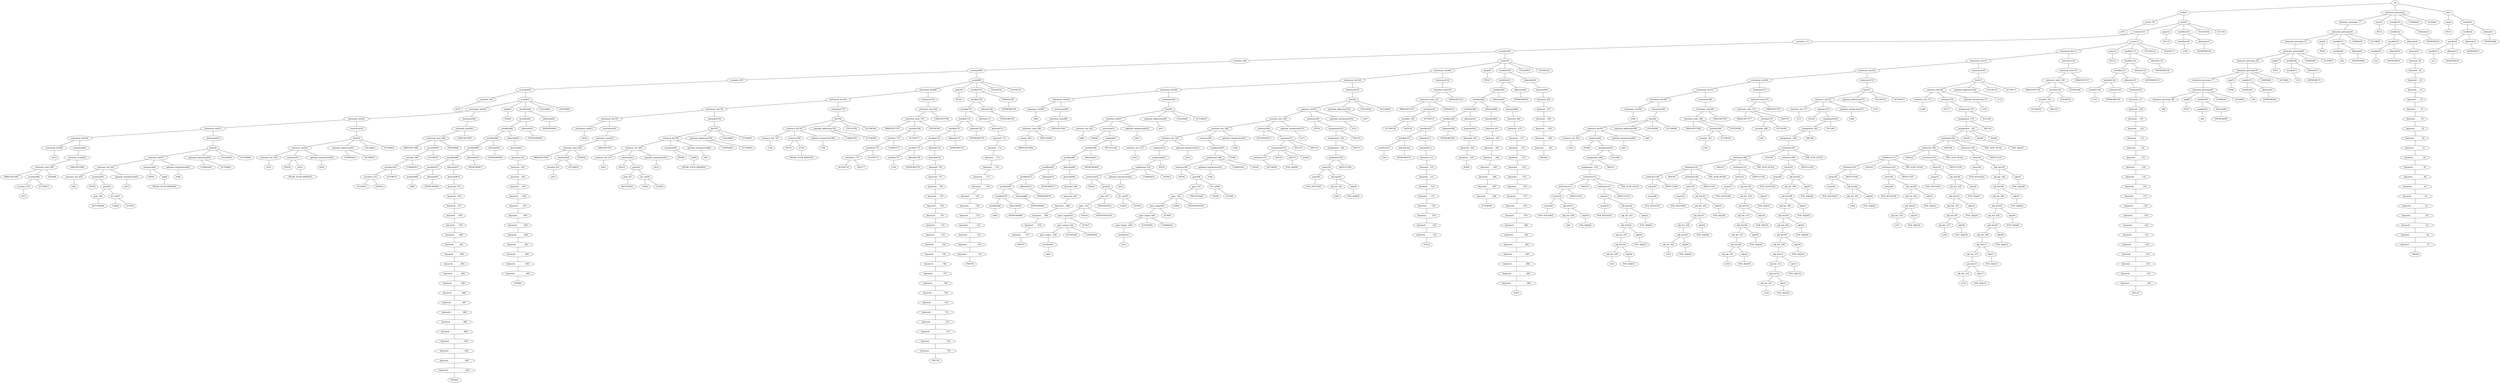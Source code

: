 strict graph {
	S0 -- actlist1
	S0 -- dramatis_personae2
	S0 -- title3

	title3 -- peq4
	title3 -- wordlist5

	wordlist5 -- wordlist6
	wordlist5 -- allwords7

	allwords7 -- ANYWORD8


	wordlist6 -- wordlist9
	wordlist6 -- allwords10

	allwords10 -- ANYWORD11


	wordlist9 -- wordlist12
	wordlist9 -- allwords13

	allwords13 -- ANYWORD14


	wordlist12 -- λ15

	peq4 -- PE16


	dramatis_personae2 -- dramatis_personae_17
	dramatis_personae2 -- peq18
	dramatis_personae2 -- wordlist19
	dramatis_personae2 -- COMMA20
	dramatis_personae2 -- ACTOR21



	wordlist19 -- wordlist22
	wordlist19 -- allwords23

	allwords23 -- ANYWORD24


	wordlist22 -- wordlist25
	wordlist22 -- allwords26

	allwords26 -- keyword27

	keyword27 -- keyword_28

	keyword_28 -- keyword__29

	keyword__29 -- keyword___30

	keyword___30 -- keyword____31

	keyword____31 -- keyword_____32

	keyword_____32 -- keyword______33

	keyword______33 -- keyword_______34

	keyword_______34 -- keyword________35

	keyword________35 -- keyword_________36

	keyword_________36 -- keyword__________37

	keyword__________37 -- keyword___________38

	keyword___________38 -- keyword____________39

	keyword____________39 -- keyword_____________40

	keyword_____________40 -- keyword______________41

	keyword______________41 -- keyword_______________42

	keyword_______________42 -- keyword________________43

	keyword________________43 -- keyword_________________44

	keyword_________________44 -- keyword__________________45

	keyword__________________45 -- keyword___________________46

	keyword___________________46 -- keyword____________________47

	keyword____________________47 -- THE48


	wordlist25 -- wordlist49
	wordlist25 -- allwords50

	allwords50 -- ANYWORD51


	wordlist49 -- λ52

	peq18 -- PE53


	dramatis_personae_17 -- dramatis_personae54

	dramatis_personae54 -- dramatis_personae_55
	dramatis_personae54 -- peq56
	dramatis_personae54 -- wordlist57
	dramatis_personae54 -- COMMA58
	dramatis_personae54 -- ACTOR59



	wordlist57 -- wordlist60
	wordlist57 -- allwords61

	allwords61 -- ANYWORD62


	wordlist60 -- λ63

	peq56 -- PE64


	dramatis_personae_55 -- dramatis_personae65

	dramatis_personae65 -- dramatis_personae_66
	dramatis_personae65 -- peq67
	dramatis_personae65 -- wordlist68
	dramatis_personae65 -- COMMA69
	dramatis_personae65 -- ACTOR70



	wordlist68 -- wordlist71
	wordlist68 -- allwords72

	allwords72 -- ANYWORD73


	wordlist71 -- λ74

	peq67 -- PE75


	dramatis_personae_66 -- dramatis_personae76

	dramatis_personae76 -- dramatis_personae_77
	dramatis_personae76 -- peq78
	dramatis_personae76 -- wordlist79
	dramatis_personae76 -- COMMA80
	dramatis_personae76 -- ACTOR81



	wordlist79 -- wordlist82
	wordlist79 -- allwords83

	allwords83 -- ANYWORD84


	wordlist82 -- λ85

	peq78 -- PE86


	dramatis_personae_77 -- dramatis_personae87

	dramatis_personae87 -- dramatis_personae_88
	dramatis_personae87 -- peq89
	dramatis_personae87 -- wordlist90
	dramatis_personae87 -- COMMA91
	dramatis_personae87 -- ACTOR92



	wordlist90 -- wordlist93
	wordlist90 -- allwords94

	allwords94 -- ANYWORD95


	wordlist93 -- λ96

	peq89 -- PE97


	dramatis_personae_88 -- λ98

	actlist1 -- actlist_99
	actlist1 -- act100

	act100 -- scenelist101
	act100 -- peq102
	act100 -- wordlist103
	act100 -- COLON104
	act100 -- ACT105



	wordlist103 -- wordlist106
	wordlist103 -- allwords107

	allwords107 -- ANYWORD108


	wordlist106 -- λ109

	peq102 -- PE110


	scenelist101 -- scenelist_111
	scenelist101 -- scene112

	scene112 -- statement_list113
	scene112 -- peq114
	scene112 -- wordlist115
	scene112 -- COLON116
	scene112 -- SCENE117



	wordlist115 -- wordlist118
	wordlist115 -- allwords119

	allwords119 -- ANYWORD120


	wordlist118 -- wordlist121
	wordlist118 -- allwords122

	allwords122 -- ANYWORD123


	wordlist121 -- wordlist124
	wordlist121 -- allwords125

	allwords125 -- keyword126

	keyword126 -- keyword_127

	keyword_127 -- keyword__128

	keyword__128 -- keyword___129

	keyword___129 -- keyword____130

	keyword____130 -- keyword_____131

	keyword_____131 -- keyword______132

	keyword______132 -- keyword_______133

	keyword_______133 -- keyword________134

	keyword________134 -- keyword_________135

	keyword_________135 -- keyword__________136

	keyword__________136 -- keyword___________137

	keyword___________137 -- keyword____________138

	keyword____________138 -- keyword_____________139

	keyword_____________139 -- keyword______________140

	keyword______________140 -- keyword_______________141

	keyword_______________141 -- keyword________________142

	keyword________________142 -- keyword_________________143

	keyword_________________143 -- keyword__________________144

	keyword__________________144 -- keyword___________________145

	keyword___________________145 -- keyword____________________146

	keyword____________________146 -- THE147


	wordlist124 -- wordlist148
	wordlist124 -- allwords149

	allwords149 -- ANYWORD150


	wordlist148 -- λ151

	peq114 -- PE152


	statement_list113 -- statement_list153
	statement_list113 -- statement154

	statement154 -- enterexit_stmt155

	enterexit_stmt155 -- enterexit_stmt_156
	enterexit_stmt155 -- LBRACKET157


	enterexit_stmt_156 -- RBRACKET158
	enterexit_stmt_156 -- actorlist159
	enterexit_stmt_156 -- ENTER160


	actorlist159 -- actorlist_161
	actorlist159 -- ACTOR162


	actorlist_161 -- ACTOR163
	actorlist_161 -- AND164




	statement_list153 -- statement_list165
	statement_list153 -- statement166

	statement166 -- line167

	line167 -- sentence_list168
	line167 -- optional_addressee169
	line167 -- COLON170
	line167 -- ACTOR171



	optional_addressee169 -- λ172

	sentence_list168 -- sentence_list_173
	sentence_list168 -- sentence174
	sentence_list168 -- optional_interjection175

	optional_interjection175 -- λ176

	sentence174 -- PE177
	sentence174 -- assignment178

	assignment178 -- assignment_179
	assignment178 -- YOU180


	assignment_179 -- assignment__181
	assignment_179 -- ARE182


	assignment__181 -- arithmetic183
	assignment__181 -- AS184
	assignment__181 -- adj185
	assignment__181 -- AS186


	adj185 -- POS_ADJ187



	arithmetic183 -- arithmetic188
	arithmetic183 -- AND189
	arithmetic183 -- arithmetic190
	arithmetic183 -- THE_SUM_OF191


	arithmetic190 -- value192
	arithmetic190 -- ARTICLE193


	value192 -- noun194
	value192 -- adj_list195

	adj_list195 -- adj_list_196
	adj_list195 -- adj197

	adj197 -- POS_ADJ198


	adj_list_196 -- adj_list199

	adj_list199 -- adj_list_200
	adj_list199 -- adj201

	adj201 -- POS_ADJ202


	adj_list_200 -- adj_list203

	adj_list203 -- adj_list_204
	adj_list203 -- adj205

	adj205 -- POS_ADJ206


	adj_list_204 -- adj_list207

	adj_list207 -- adj_list_208
	adj_list207 -- adj209

	adj209 -- POS_ADJ210


	adj_list_208 -- adj_list211

	adj_list211 -- adj_list_212
	adj_list211 -- adj213

	adj213 -- POS_ADJ214


	adj_list_212 -- adj_list215

	adj_list215 -- adj_list_216
	adj_list215 -- adj217

	adj217 -- POS_ADJ218


	adj_list_216 -- λ219

	noun194 -- POS_NOUN220



	arithmetic188 -- arithmetic221
	arithmetic188 -- AND222
	arithmetic188 -- arithmetic223
	arithmetic188 -- THE_SUM_OF224


	arithmetic223 -- value225
	arithmetic223 -- ARTICLE226


	value225 -- noun227
	value225 -- adj_list228

	adj_list228 -- adj_list_229
	adj_list228 -- adj230

	adj230 -- POS_ADJ231


	adj_list_229 -- adj_list232

	adj_list232 -- adj_list_233
	adj_list232 -- adj234

	adj234 -- POS_ADJ235


	adj_list_233 -- adj_list236

	adj_list236 -- adj_list_237
	adj_list236 -- adj238

	adj238 -- POS_ADJ239


	adj_list_237 -- λ240

	noun227 -- POS_NOUN241



	arithmetic221 -- arithmetic242
	arithmetic221 -- AND243
	arithmetic221 -- arithmetic244
	arithmetic221 -- THE_SUM_OF245


	arithmetic244 -- value246
	arithmetic244 -- ARTICLE247


	value246 -- noun248
	value246 -- adj_list249

	adj_list249 -- adj_list_250
	adj_list249 -- adj251

	adj251 -- POS_ADJ252


	adj_list_250 -- adj_list253

	adj_list253 -- adj_list_254
	adj_list253 -- adj255

	adj255 -- POS_ADJ256


	adj_list_254 -- λ257

	noun248 -- POS_NOUN258



	arithmetic242 -- value259
	arithmetic242 -- ARTICLE260


	value259 -- noun261
	value259 -- adj_list262

	adj_list262 -- adj_list_263
	adj_list262 -- adj264

	adj264 -- POS_ADJ265


	adj_list_263 -- λ266

	noun261 -- POS_NOUN267



	sentence_list_173 -- λ268

	statement_list165 -- statement_list269
	statement_list165 -- statement270

	statement270 -- line271

	line271 -- sentence_list272
	line271 -- optional_addressee273
	line271 -- COLON274
	line271 -- ACTOR275



	optional_addressee273 -- λ276

	sentence_list272 -- sentence_list_277
	sentence_list272 -- sentence278
	sentence_list272 -- optional_interjection279

	optional_interjection279 -- λ280

	sentence278 -- PE281
	sentence278 -- assignment282

	assignment282 -- assignment_283
	assignment282 -- YOU284


	assignment_283 -- assignment__285
	assignment_283 -- ARE286


	assignment__285 -- arithmetic287

	arithmetic287 -- arithmetic288
	arithmetic287 -- AND289
	arithmetic287 -- arithmetic290
	arithmetic287 -- THE_SUM_OF291


	arithmetic290 -- value292
	arithmetic290 -- ARTICLE293


	value292 -- noun294
	value292 -- adj_list295

	adj_list295 -- adj_list_296
	adj_list295 -- adj297

	adj297 -- POS_ADJ298


	adj_list_296 -- adj_list299

	adj_list299 -- adj_list_300
	adj_list299 -- adj301

	adj301 -- POS_ADJ302


	adj_list_300 -- adj_list303

	adj_list303 -- adj_list_304
	adj_list303 -- adj305

	adj305 -- POS_ADJ306


	adj_list_304 -- adj_list307

	adj_list307 -- adj_list_308
	adj_list307 -- adj309

	adj309 -- POS_ADJ310


	adj_list_308 -- adj_list311

	adj_list311 -- adj_list_312
	adj_list311 -- adj313

	adj313 -- POS_ADJ314


	adj_list_312 -- adj_list315

	adj_list315 -- adj_list_316
	adj_list315 -- adj317

	adj317 -- POS_ADJ318


	adj_list_316 -- λ319

	noun294 -- POS_NOUN320



	arithmetic288 -- arithmetic321
	arithmetic288 -- AND322
	arithmetic288 -- arithmetic323
	arithmetic288 -- THE_SUM_OF324


	arithmetic323 -- value325
	arithmetic323 -- ARTICLE326


	value325 -- noun327
	value325 -- adj_list328

	adj_list328 -- adj_list_329
	adj_list328 -- adj330

	adj330 -- POS_ADJ331


	adj_list_329 -- adj_list332

	adj_list332 -- adj_list_333
	adj_list332 -- adj334

	adj334 -- POS_ADJ335


	adj_list_333 -- adj_list336

	adj_list336 -- adj_list_337
	adj_list336 -- adj338

	adj338 -- POS_ADJ339


	adj_list_337 -- adj_list340

	adj_list340 -- adj_list_341
	adj_list340 -- adj342

	adj342 -- POS_ADJ343


	adj_list_341 -- λ344

	noun327 -- POS_NOUN345



	arithmetic321 -- arithmetic346
	arithmetic321 -- AND347
	arithmetic321 -- arithmetic348
	arithmetic321 -- THE_SUM_OF349


	arithmetic348 -- value350
	arithmetic348 -- ARTICLE351


	value350 -- noun352
	value350 -- adj_list353

	adj_list353 -- adj_list_354
	adj_list353 -- adj355

	adj355 -- POS_ADJ356


	adj_list_354 -- adj_list357

	adj_list357 -- adj_list_358
	adj_list357 -- adj359

	adj359 -- POS_ADJ360


	adj_list_358 -- adj_list361

	adj_list361 -- adj_list_362
	adj_list361 -- adj363

	adj363 -- POS_ADJ364


	adj_list_362 -- λ365

	noun352 -- POS_NOUN366



	arithmetic346 -- value367
	arithmetic346 -- ARTICLE368


	value367 -- noun369

	noun369 -- POS_NOUN370



	sentence_list_277 -- λ371

	statement_list269 -- statement_list372
	statement_list269 -- statement373

	statement373 -- enterexit_stmt374

	enterexit_stmt374 -- enterexit_stmt_375
	enterexit_stmt374 -- LBRACKET376


	enterexit_stmt_375 -- RBRACKET377
	enterexit_stmt_375 -- actorlist378
	enterexit_stmt_375 -- EXIT379


	actorlist378 -- actorlist_380
	actorlist378 -- ACTOR381


	actorlist_380 -- λ382


	statement_list372 -- statement_list383
	statement_list372 -- statement384

	statement384 -- enterexit_stmt385

	enterexit_stmt385 -- enterexit_stmt_386
	enterexit_stmt385 -- LBRACKET387


	enterexit_stmt_386 -- RBRACKET388
	enterexit_stmt_386 -- actorlist389
	enterexit_stmt_386 -- ENTER390


	actorlist389 -- actorlist_391
	actorlist389 -- ACTOR392


	actorlist_391 -- λ393


	statement_list383 -- statement_list394
	statement_list383 -- statement395

	statement395 -- line396

	line396 -- sentence_list397
	line396 -- optional_addressee398
	line396 -- COLON399
	line396 -- ACTOR400



	optional_addressee398 -- λ401

	sentence_list397 -- sentence_list_402
	sentence_list397 -- sentence403
	sentence_list397 -- optional_interjection404

	optional_interjection404 -- λ405

	sentence403 -- PE406
	sentence403 -- assignment407

	assignment407 -- assignment_408
	assignment407 -- YOU409


	assignment_408 -- assignment__410
	assignment_408 -- ARE411


	assignment__410 -- arithmetic412

	arithmetic412 -- arithmetic413
	arithmetic412 -- AND414
	arithmetic412 -- arithmetic415
	arithmetic412 -- THE_SUM_OF416


	arithmetic415 -- value417
	arithmetic415 -- ARTICLE418


	value417 -- noun419
	value417 -- adj_list420

	adj_list420 -- adj_list_421
	adj_list420 -- adj422

	adj422 -- POS_ADJ423


	adj_list_421 -- adj_list424

	adj_list424 -- adj_list_425
	adj_list424 -- adj426

	adj426 -- POS_ADJ427


	adj_list_425 -- adj_list428

	adj_list428 -- adj_list_429
	adj_list428 -- adj430

	adj430 -- POS_ADJ431


	adj_list_429 -- λ432

	noun419 -- POS_NOUN433



	arithmetic413 -- value434
	arithmetic413 -- ARTICLE435


	value434 -- noun436
	value434 -- adj_list437

	adj_list437 -- adj_list_438
	adj_list437 -- adj439

	adj439 -- POS_ADJ440


	adj_list_438 -- λ441

	noun436 -- POS_NOUN442



	sentence_list_402 -- λ443

	statement_list394 -- λ444

	scenelist_111 -- scenelist445

	scenelist445 -- scenelist_446
	scenelist445 -- scene447

	scene447 -- statement_list448
	scene447 -- peq449
	scene447 -- wordlist450
	scene447 -- COLON451
	scene447 -- SCENE452



	wordlist450 -- wordlist453
	wordlist450 -- allwords454

	allwords454 -- keyword455

	keyword455 -- keyword_456

	keyword_456 -- keyword__457

	keyword__457 -- keyword___458

	keyword___458 -- keyword____459

	keyword____459 -- keyword_____460

	keyword_____460 -- keyword______461

	keyword______461 -- WE462


	wordlist453 -- wordlist463
	wordlist453 -- allwords464

	allwords464 -- ANYWORD465


	wordlist463 -- wordlist466
	wordlist463 -- allwords467

	allwords467 -- keyword468

	keyword468 -- keyword_469

	keyword_469 -- keyword__470

	keyword__470 -- keyword___471

	keyword___471 -- keyword____472

	keyword____472 -- keyword_____473

	keyword_____473 -- keyword______474

	keyword______474 -- keyword_______475

	keyword_______475 -- keyword________476

	keyword________476 -- keyword_________477

	keyword_________477 -- keyword__________478

	keyword__________478 -- keyword___________479

	keyword___________479 -- keyword____________480

	keyword____________480 -- keyword_____________481

	keyword_____________481 -- keyword______________482

	keyword______________482 -- keyword_______________483

	keyword_______________483 -- keyword________________484

	keyword________________484 -- keyword_________________485

	keyword_________________485 -- keyword__________________486

	keyword__________________486 -- IF487


	wordlist466 -- wordlist488
	wordlist466 -- allwords489

	allwords489 -- keyword490

	keyword490 -- keyword_491

	keyword_491 -- keyword__492

	keyword__492 -- keyword___493

	keyword___493 -- keyword____494

	keyword____494 -- keyword_____495

	keyword_____495 -- keyword______496

	keyword______496 -- keyword_______497

	keyword_______497 -- keyword________498

	keyword________498 -- ACTOR499


	wordlist488 -- wordlist500
	wordlist488 -- allwords501

	allwords501 -- keyword502

	keyword502 -- keyword_503

	keyword_503 -- keyword__504

	keyword__504 -- keyword___505

	keyword___505 -- IS506


	wordlist500 -- wordlist507
	wordlist500 -- allwords508

	allwords508 -- ANYWORD509


	wordlist507 -- wordlist510
	wordlist507 -- allwords511

	allwords511 -- keyword512

	keyword512 -- keyword_513

	keyword_513 -- keyword__514

	keyword__514 -- keyword___515

	keyword___515 -- keyword____516

	keyword____516 -- keyword_____517

	keyword_____517 -- keyword______518

	keyword______518 -- keyword_______519

	keyword_______519 -- keyword________520

	keyword________520 -- keyword_________521

	keyword_________521 -- TO522


	wordlist510 -- wordlist523
	wordlist510 -- allwords524

	allwords524 -- ANYWORD525


	wordlist523 -- λ526

	peq449 -- PE527


	statement_list448 -- statement_list528
	statement_list448 -- statement529

	statement529 -- enterexit_stmt530

	enterexit_stmt530 -- enterexit_stmt_531
	enterexit_stmt530 -- LBRACKET532


	enterexit_stmt_531 -- RBRACKET533
	enterexit_stmt_531 -- actorlist534
	enterexit_stmt_531 -- ENTER535


	actorlist534 -- actorlist_536
	actorlist534 -- ACTOR537


	actorlist_536 -- ACTOR538
	actorlist_536 -- AND539




	statement_list528 -- statement_list540
	statement_list528 -- statement541

	statement541 -- line542

	line542 -- sentence_list543
	line542 -- optional_addressee544
	line542 -- COLON545
	line542 -- ACTOR546



	optional_addressee544 -- λ547

	sentence_list543 -- sentence_list_548
	sentence_list543 -- sentence549
	sentence_list543 -- optional_interjection550

	optional_interjection550 -- λ551

	sentence549 -- PE552
	sentence549 -- assignment553

	assignment553 -- assignment_554
	assignment553 -- YOU555


	assignment_554 -- assignment__556
	assignment_554 -- ARE557


	assignment__556 -- arithmetic558

	arithmetic558 -- value559
	arithmetic558 -- ARTICLE560


	value559 -- noun561
	value559 -- adj_list562

	adj_list562 -- adj_list_563
	adj_list562 -- adj564

	adj564 -- POS_ADJ565


	adj_list_563 -- λ566

	noun561 -- POS_NOUN567



	sentence_list_548 -- sentence_list_568
	sentence_list_548 -- sentence569
	sentence_list_548 -- optional_interjection570

	optional_interjection570 -- λ571

	sentence569 -- QUESTION572
	sentence569 -- question573

	question573 -- comparison574
	question573 -- YOU575
	question573 -- ARE576



	comparison574 -- arithmetic577
	comparison574 -- AS578
	comparison574 -- adj579
	comparison574 -- AS580


	adj579 -- POS_ADJ581



	arithmetic577 -- ACTOR582



	sentence_list_568 -- sentence_list_583
	sentence_list_568 -- sentence584
	sentence_list_568 -- optional_interjection585

	optional_interjection585 -- λ586

	sentence584 -- conditional587

	conditional587 -- conditional_588
	conditional587 -- IF589


	conditional_588 -- sentence590
	conditional_588 -- optional_interjection591
	conditional_588 -- COMMA592
	conditional_588 -- SO593



	optional_interjection591 -- λ594

	sentence590 -- PE595
	sentence590 -- goto596

	goto596 -- goto_597
	goto596 -- let_us598

	let_us598 -- US599
	let_us598 -- LET600



	goto_597 -- goto__601
	goto_597 -- PROCEED602


	goto__601 -- goto_target603
	goto__601 -- TO604
	goto__601 -- POSTHASTE605



	goto_target603 -- goto_target_606
	goto_target603 -- ACT607


	goto_target_606 -- goto_target__608
	goto_target_606 -- SCENE609
	goto_target_606 -- COMMA610



	goto_target__608 -- wordlist611

	wordlist611 -- λ612


	sentence_list_583 -- sentence_list_613
	sentence_list_583 -- sentence614
	sentence_list_583 -- optional_interjection615

	optional_interjection615 -- λ616

	sentence614 -- conditional617

	conditional617 -- conditional_618
	conditional617 -- IF619


	conditional_618 -- sentence620
	conditional_618 -- optional_interjection621
	conditional_618 -- COMMA622
	conditional_618 -- NOT623



	optional_interjection621 -- λ624

	sentence620 -- PE625
	sentence620 -- goto626

	goto626 -- goto_627
	goto626 -- let_us628

	let_us628 -- US629
	let_us628 -- LET630



	goto_627 -- goto__631
	goto_627 -- PROCEED632


	goto__631 -- goto_target633
	goto__631 -- TO634
	goto__631 -- POSTHASTE635



	goto_target633 -- goto_target_636
	goto_target633 -- ACT637


	goto_target_636 -- goto_target__638
	goto_target_636 -- SCENE639
	goto_target_636 -- COMMA640



	goto_target__638 -- wordlist641

	wordlist641 -- λ642


	sentence_list_613 -- λ643

	statement_list540 -- statement_list644
	statement_list540 -- statement645

	statement645 -- line646

	line646 -- sentence_list647
	line646 -- optional_addressee648
	line646 -- COLON649
	line646 -- ACTOR650



	optional_addressee648 -- λ651

	sentence_list647 -- sentence_list_652
	sentence_list647 -- sentence653
	sentence_list647 -- optional_interjection654

	optional_interjection654 -- λ655

	sentence653 -- PE656
	sentence653 -- stackop657

	stackop657 -- wordlist658
	stackop657 -- RECALL659


	wordlist658 -- wordlist660
	wordlist658 -- allwords661

	allwords661 -- ANYWORD662


	wordlist660 -- wordlist663
	wordlist660 -- allwords664

	allwords664 -- keyword665

	keyword665 -- keyword_666

	keyword_666 -- keyword__667

	keyword__667 -- keyword___668

	keyword___668 -- keyword____669

	keyword____669 -- keyword_____670

	keyword_____670 -- keyword______671

	keyword______671 -- WE672


	wordlist663 -- wordlist673
	wordlist663 -- allwords674

	allwords674 -- ANYWORD675


	wordlist673 -- wordlist676
	wordlist673 -- allwords677

	allwords677 -- ANYWORD678


	wordlist676 -- wordlist679
	wordlist676 -- allwords680

	allwords680 -- ANYWORD681


	wordlist679 -- wordlist682
	wordlist679 -- allwords683

	allwords683 -- ANYWORD684


	wordlist682 -- λ685


	sentence_list_652 -- λ686

	statement_list644 -- statement_list687
	statement_list644 -- statement688

	statement688 -- enterexit_stmt689

	enterexit_stmt689 -- enterexit_stmt_690
	enterexit_stmt689 -- LBRACKET691


	enterexit_stmt_690 -- exeunt_692
	enterexit_stmt_690 -- EXEUNT693


	exeunt_692 -- RBRACKET694


	statement_list687 -- λ695

	scenelist_446 -- scenelist696

	scenelist696 -- scenelist_697
	scenelist696 -- scene698

	scene698 -- statement_list699
	scene698 -- peq700
	scene698 -- wordlist701
	scene698 -- COLON702
	scene698 -- SCENE703



	wordlist701 -- wordlist704
	wordlist701 -- allwords705

	allwords705 -- ANYWORD706


	wordlist704 -- wordlist707
	wordlist704 -- allwords708

	allwords708 -- ANYWORD709


	wordlist707 -- wordlist710
	wordlist707 -- allwords711

	allwords711 -- keyword712

	keyword712 -- keyword_713

	keyword_713 -- keyword__714

	keyword__714 -- keyword___715

	keyword___715 -- keyword____716

	keyword____716 -- keyword_____717

	keyword_____717 -- keyword______718

	keyword______718 -- keyword_______719

	keyword_______719 -- keyword________720

	keyword________720 -- keyword_________721

	keyword_________721 -- keyword__________722

	keyword__________722 -- keyword___________723

	keyword___________723 -- keyword____________724

	keyword____________724 -- keyword_____________725

	keyword_____________725 -- AND726


	wordlist710 -- wordlist727
	wordlist710 -- allwords728

	allwords728 -- ANYWORD729


	wordlist727 -- wordlist730
	wordlist727 -- allwords731

	allwords731 -- ANYWORD732


	wordlist730 -- wordlist733
	wordlist730 -- allwords734

	allwords734 -- keyword735

	keyword735 -- keyword_736

	keyword_736 -- keyword__737

	keyword__737 -- keyword___738

	keyword___738 -- keyword____739

	keyword____739 -- keyword_____740

	keyword_____740 -- keyword______741

	keyword______741 -- keyword_______742

	keyword_______742 -- keyword________743

	keyword________743 -- keyword_________744

	keyword_________744 -- keyword__________745

	keyword__________745 -- keyword___________746

	keyword___________746 -- keyword____________747

	keyword____________747 -- keyword_____________748

	keyword_____________748 -- keyword______________749

	keyword______________749 -- keyword_______________750

	keyword_______________750 -- keyword________________751

	keyword________________751 -- keyword_________________752

	keyword_________________752 -- keyword__________________753

	keyword__________________753 -- keyword___________________754

	keyword___________________754 -- keyword____________________755

	keyword____________________755 -- THE756


	wordlist733 -- wordlist757
	wordlist733 -- allwords758

	allwords758 -- ANYWORD759


	wordlist757 -- λ760

	peq700 -- PE761


	statement_list699 -- statement_list762
	statement_list699 -- statement763

	statement763 -- enterexit_stmt764

	enterexit_stmt764 -- enterexit_stmt_765
	enterexit_stmt764 -- LBRACKET766


	enterexit_stmt_765 -- RBRACKET767
	enterexit_stmt_765 -- actorlist768
	enterexit_stmt_765 -- ENTER769


	actorlist768 -- actorlist_770
	actorlist768 -- ACTOR771


	actorlist_770 -- actorlist2772
	actorlist_770 -- COMMA773


	actorlist2772 -- actorlist2_774
	actorlist2772 -- ACTOR775


	actorlist2_774 -- ACTOR776
	actorlist2_774 -- AND777




	statement_list762 -- statement_list778
	statement_list762 -- statement779

	statement779 -- line780

	line780 -- sentence_list781
	line780 -- optional_addressee782
	line780 -- COLON783
	line780 -- ACTOR784



	optional_addressee782 -- COMMA785
	optional_addressee782 -- ACTOR786



	sentence_list781 -- sentence_list_787
	sentence_list781 -- sentence788
	sentence_list781 -- optional_interjection789

	optional_interjection789 -- λ790

	sentence788 -- PE791
	sentence788 -- io792

	io792 -- SPEAK_YOUR_MIND793



	sentence_list_787 -- λ794

	statement_list778 -- statement_list795
	statement_list778 -- statement796

	statement796 -- line797

	line797 -- sentence_list798
	line797 -- optional_addressee799
	line797 -- COLON800
	line797 -- ACTOR801



	optional_addressee799 -- COMMA802
	optional_addressee799 -- ACTOR803



	sentence_list798 -- sentence_list_804
	sentence_list798 -- sentence805
	sentence_list798 -- optional_interjection806

	optional_interjection806 -- λ807

	sentence805 -- PE808
	sentence805 -- io809

	io809 -- SPEAK_YOUR_MIND810



	sentence_list_804 -- sentence_list_811
	sentence_list_804 -- sentence812
	sentence_list_804 -- optional_interjection813

	optional_interjection813 -- λ814

	sentence812 -- PE815
	sentence812 -- goto816

	goto816 -- goto_817
	goto816 -- let_us818

	let_us818 -- US819
	let_us818 -- LET820



	goto_817 -- RETURN821



	sentence_list_811 -- λ822

	statement_list795 -- statement_list823
	statement_list795 -- statement824

	statement824 -- enterexit_stmt825

	enterexit_stmt825 -- enterexit_stmt_826
	enterexit_stmt825 -- LBRACKET827


	enterexit_stmt_826 -- RBRACKET828
	enterexit_stmt_826 -- actorlist829
	enterexit_stmt_826 -- EXIT830


	actorlist829 -- actorlist_831
	actorlist829 -- ACTOR832


	actorlist_831 -- λ833


	statement_list823 -- λ834

	scenelist_697 -- scenelist835

	scenelist835 -- scenelist_836
	scenelist835 -- scene837

	scene837 -- statement_list838
	scene837 -- peq839
	scene837 -- wordlist840
	scene837 -- COLON841
	scene837 -- SCENE842



	wordlist840 -- wordlist843
	wordlist840 -- allwords844

	allwords844 -- ANYWORD845


	wordlist843 -- wordlist846
	wordlist843 -- allwords847

	allwords847 -- ANYWORD848


	wordlist846 -- wordlist849
	wordlist846 -- allwords850

	allwords850 -- keyword851

	keyword851 -- keyword_852

	keyword_852 -- keyword__853

	keyword__853 -- keyword___854

	keyword___854 -- keyword____855

	keyword____855 -- keyword_____856

	keyword_____856 -- keyword______857

	keyword______857 -- keyword_______858

	keyword_______858 -- keyword________859

	keyword________859 -- keyword_________860

	keyword_________860 -- keyword__________861

	keyword__________861 -- keyword___________862

	keyword___________862 -- keyword____________863

	keyword____________863 -- keyword_____________864

	keyword_____________864 -- AND865


	wordlist849 -- wordlist866
	wordlist849 -- allwords867

	allwords867 -- ANYWORD868


	wordlist866 -- wordlist869
	wordlist866 -- allwords870

	allwords870 -- ANYWORD871


	wordlist869 -- wordlist872
	wordlist869 -- allwords873

	allwords873 -- keyword874

	keyword874 -- keyword_875

	keyword_875 -- keyword__876

	keyword__876 -- keyword___877

	keyword___877 -- keyword____878

	keyword____878 -- keyword_____879

	keyword_____879 -- keyword______880

	keyword______880 -- keyword_______881

	keyword_______881 -- keyword________882

	keyword________882 -- keyword_________883

	keyword_________883 -- keyword__________884

	keyword__________884 -- keyword___________885

	keyword___________885 -- keyword____________886

	keyword____________886 -- keyword_____________887

	keyword_____________887 -- keyword______________888

	keyword______________888 -- keyword_______________889

	keyword_______________889 -- keyword________________890

	keyword________________890 -- keyword_________________891

	keyword_________________891 -- keyword__________________892

	keyword__________________892 -- keyword___________________893

	keyword___________________893 -- keyword____________________894

	keyword____________________894 -- THE895


	wordlist872 -- wordlist896
	wordlist872 -- allwords897

	allwords897 -- ANYWORD898


	wordlist896 -- λ899

	peq839 -- PE900


	statement_list838 -- statement_list901
	statement_list838 -- statement902

	statement902 -- enterexit_stmt903

	enterexit_stmt903 -- enterexit_stmt_904
	enterexit_stmt903 -- LBRACKET905


	enterexit_stmt_904 -- RBRACKET906
	enterexit_stmt_904 -- actorlist907
	enterexit_stmt_904 -- ENTER908


	actorlist907 -- actorlist_909
	actorlist907 -- ACTOR910


	actorlist_909 -- actorlist2911
	actorlist_909 -- COMMA912


	actorlist2911 -- actorlist2_913
	actorlist2911 -- ACTOR914


	actorlist2_913 -- ACTOR915
	actorlist2_913 -- AND916




	statement_list901 -- statement_list917
	statement_list901 -- statement918

	statement918 -- line919

	line919 -- sentence_list920
	line919 -- optional_addressee921
	line919 -- COLON922
	line919 -- ACTOR923



	optional_addressee921 -- COMMA924
	optional_addressee921 -- ACTOR925



	sentence_list920 -- sentence_list_926
	sentence_list920 -- sentence927
	sentence_list920 -- optional_interjection928

	optional_interjection928 -- λ929

	sentence927 -- PE930
	sentence927 -- io931

	io931 -- SPEAK_YOUR_MIND932



	sentence_list_926 -- λ933

	statement_list917 -- statement_list934
	statement_list917 -- statement935

	statement935 -- line936

	line936 -- sentence_list937
	line936 -- optional_addressee938
	line936 -- COLON939
	line936 -- ACTOR940



	optional_addressee938 -- COMMA941
	optional_addressee938 -- ACTOR942



	sentence_list937 -- sentence_list_943
	sentence_list937 -- sentence944
	sentence_list937 -- optional_interjection945

	optional_interjection945 -- λ946

	sentence944 -- PE947
	sentence944 -- io948

	io948 -- SPEAK_YOUR_MIND949



	sentence_list_943 -- sentence_list_950
	sentence_list_943 -- sentence951
	sentence_list_943 -- optional_interjection952

	optional_interjection952 -- λ953

	sentence951 -- PE954
	sentence951 -- goto955

	goto955 -- goto_956
	goto955 -- let_us957

	let_us957 -- US958
	let_us957 -- LET959



	goto_956 -- RETURN960



	sentence_list_950 -- λ961

	statement_list934 -- statement_list962
	statement_list934 -- statement963

	statement963 -- enterexit_stmt964

	enterexit_stmt964 -- enterexit_stmt_965
	enterexit_stmt964 -- LBRACKET966


	enterexit_stmt_965 -- RBRACKET967
	enterexit_stmt_965 -- actorlist968
	enterexit_stmt_965 -- EXIT969


	actorlist968 -- actorlist_970
	actorlist968 -- ACTOR971


	actorlist_970 -- λ972


	statement_list962 -- λ973

	scenelist_836 -- λ974

	actlist_99 -- λ975


}